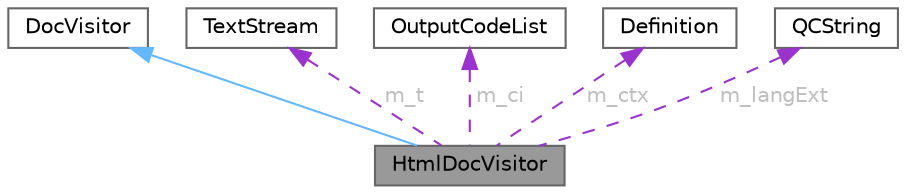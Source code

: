 digraph "HtmlDocVisitor"
{
 // INTERACTIVE_SVG=YES
 // LATEX_PDF_SIZE
  bgcolor="transparent";
  edge [fontname=Helvetica,fontsize=10,labelfontname=Helvetica,labelfontsize=10];
  node [fontname=Helvetica,fontsize=10,shape=box,height=0.2,width=0.4];
  Node1 [id="Node000001",label="HtmlDocVisitor",height=0.2,width=0.4,color="gray40", fillcolor="grey60", style="filled", fontcolor="black",tooltip="Concrete visitor implementation for HTML output."];
  Node2 -> Node1 [id="edge1_Node000001_Node000002",dir="back",color="steelblue1",style="solid"];
  Node2 [id="Node000002",label="DocVisitor",height=0.2,width=0.4,color="gray40", fillcolor="white", style="filled",URL="$d0/d78/class_doc_visitor.html",tooltip="Helper base class for functionality shared by all visitors."];
  Node3 -> Node1 [id="edge2_Node000001_Node000003",dir="back",color="darkorchid3",style="dashed",label=" m_t",fontcolor="grey" ];
  Node3 [id="Node000003",label="TextStream",height=0.2,width=0.4,color="gray40", fillcolor="white", style="filled",URL="$d3/d30/class_text_stream.html",tooltip="Text streaming class that buffers data."];
  Node4 -> Node1 [id="edge3_Node000001_Node000004",dir="back",color="darkorchid3",style="dashed",label=" m_ci",fontcolor="grey" ];
  Node4 [id="Node000004",label="OutputCodeList",height=0.2,width=0.4,color="gray40", fillcolor="white", style="filled",URL="$db/d8e/class_output_code_list.html",tooltip="Class representing a list of different code generators."];
  Node5 -> Node1 [id="edge4_Node000001_Node000005",dir="back",color="darkorchid3",style="dashed",label=" m_ctx",fontcolor="grey" ];
  Node5 [id="Node000005",label="Definition",height=0.2,width=0.4,color="gray40", fillcolor="white", style="filled",URL="$d5/dcc/class_definition.html",tooltip="The common base class of all entity definitions found in the sources."];
  Node6 -> Node1 [id="edge5_Node000001_Node000006",dir="back",color="darkorchid3",style="dashed",label=" m_langExt",fontcolor="grey" ];
  Node6 [id="Node000006",label="QCString",height=0.2,width=0.4,color="gray40", fillcolor="white", style="filled",URL="$d9/d45/class_q_c_string.html",tooltip="This is an alternative implementation of QCString."];
}
